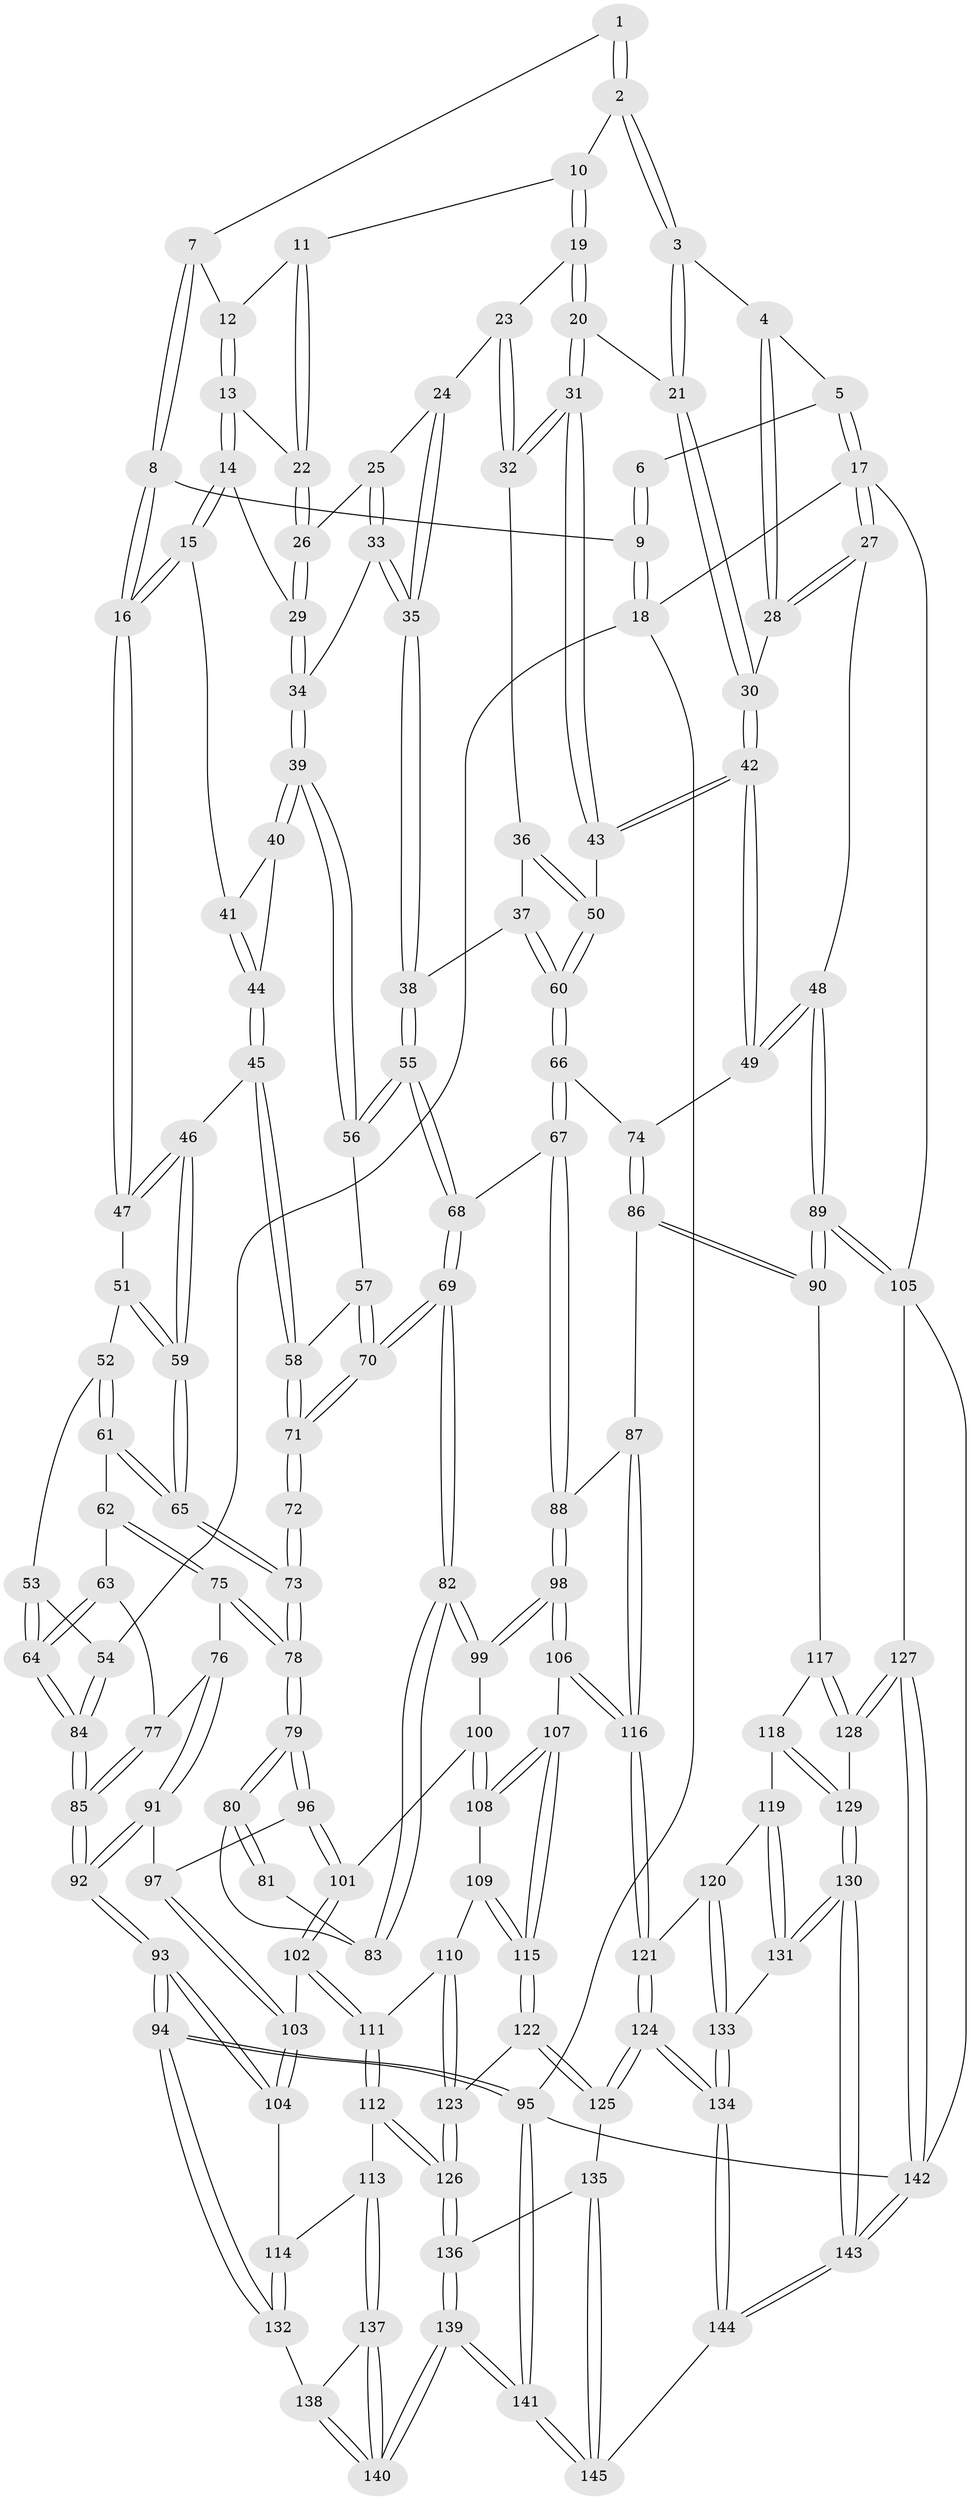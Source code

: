 // coarse degree distribution, {2: 0.09302325581395349, 3: 0.32558139534883723, 4: 0.27906976744186046, 5: 0.09302325581395349, 6: 0.06976744186046512, 1: 0.023255813953488372, 9: 0.046511627906976744, 7: 0.023255813953488372, 10: 0.046511627906976744}
// Generated by graph-tools (version 1.1) at 2025/04/03/04/25 22:04:53]
// undirected, 145 vertices, 359 edges
graph export_dot {
graph [start="1"]
  node [color=gray90,style=filled];
  1 [pos="+0.5613398835680309+0"];
  2 [pos="+0.6169044212236969+0.022194946747425053"];
  3 [pos="+0.8333076698976739+0.013772855004742039"];
  4 [pos="+0.8981158264243919+0"];
  5 [pos="+0.970714888868102+0"];
  6 [pos="+0.5613101773369692+0"];
  7 [pos="+0.4978565137298301+0.006759249761492884"];
  8 [pos="+0.29708447440774854+0.0886605698962234"];
  9 [pos="+0.18292981981241788+0"];
  10 [pos="+0.6171352179534985+0.025375970919590835"];
  11 [pos="+0.5896349843435085+0.05905815816380468"];
  12 [pos="+0.5008009472169275+0.043431956584519815"];
  13 [pos="+0.4984273829543696+0.08168488498155886"];
  14 [pos="+0.4797914285828273+0.11814352678424608"];
  15 [pos="+0.33492388541387047+0.10139005322981004"];
  16 [pos="+0.29708813527185524+0.08868924889541355"];
  17 [pos="+1+0"];
  18 [pos="+0+0"];
  19 [pos="+0.6628940812040108+0.08145456759460977"];
  20 [pos="+0.7905631935993261+0.08787027084451154"];
  21 [pos="+0.8324775062417058+0.017091877302050855"];
  22 [pos="+0.5789834617097398+0.07704435735739368"];
  23 [pos="+0.6370608458560442+0.13760907497753785"];
  24 [pos="+0.6086362782343674+0.1452881377828603"];
  25 [pos="+0.605930282201127+0.14459527344297055"];
  26 [pos="+0.5802521726737642+0.11075329611481725"];
  27 [pos="+1+0.12703983564968635"];
  28 [pos="+0.9810824879653378+0.156798393852803"];
  29 [pos="+0.4929869638961201+0.13660243249102372"];
  30 [pos="+0.9510371885573882+0.16698551508010695"];
  31 [pos="+0.7830852650237461+0.15992878172994446"];
  32 [pos="+0.6858953855571642+0.18104719679421916"];
  33 [pos="+0.5451662121723448+0.17971279080352356"];
  34 [pos="+0.5096236266742061+0.1873060154158434"];
  35 [pos="+0.6146675356845815+0.21958462984914082"];
  36 [pos="+0.6710452373217716+0.20518948869697226"];
  37 [pos="+0.6379252631208021+0.23396456880801927"];
  38 [pos="+0.6218131127031095+0.23533989205456787"];
  39 [pos="+0.502523458630307+0.2137919653917137"];
  40 [pos="+0.44322349916302306+0.21443361500666705"];
  41 [pos="+0.3766730250701617+0.14676362076393495"];
  42 [pos="+0.8826657820035031+0.2723455876709944"];
  43 [pos="+0.8097950084251866+0.2233863707244917"];
  44 [pos="+0.41436317942684964+0.23955060570842007"];
  45 [pos="+0.383899983959858+0.2705761753930946"];
  46 [pos="+0.34769638537384495+0.24927295607734917"];
  47 [pos="+0.2811305590585044+0.12412447896733046"];
  48 [pos="+1+0.37016311190792645"];
  49 [pos="+0.8993554335383499+0.3085210474163935"];
  50 [pos="+0.7313898741116158+0.27967268416496677"];
  51 [pos="+0.25506468078232647+0.1462077825206203"];
  52 [pos="+0.22500578922964462+0.16856784082478377"];
  53 [pos="+0.1776884676963631+0.16175090192083239"];
  54 [pos="+0+0"];
  55 [pos="+0.5706104885116534+0.2857176007283582"];
  56 [pos="+0.5101695731228824+0.2393721077999012"];
  57 [pos="+0.4704814369787935+0.2813731586476337"];
  58 [pos="+0.39621357513182+0.29064312763978106"];
  59 [pos="+0.2895270081243938+0.32694910382075043"];
  60 [pos="+0.7064219648511012+0.3072095408563029"];
  61 [pos="+0.18703937809891058+0.2648599269623515"];
  62 [pos="+0.16057067691980065+0.288794555037806"];
  63 [pos="+0.14646549238954754+0.2911696057361377"];
  64 [pos="+0+0.2442079495531796"];
  65 [pos="+0.286760264688242+0.33215679206382165"];
  66 [pos="+0.69680787037382+0.3391703977163193"];
  67 [pos="+0.6414709946569066+0.39813617849334393"];
  68 [pos="+0.5902554601837213+0.3927094500443119"];
  69 [pos="+0.4980048221139506+0.4466732647082076"];
  70 [pos="+0.49459935133177163+0.44249097603392645"];
  71 [pos="+0.3942681994373656+0.3595468343689109"];
  72 [pos="+0.38631907287792244+0.3610690395135429"];
  73 [pos="+0.2936916664201908+0.3629928193667019"];
  74 [pos="+0.8581015337367288+0.37649594840121675"];
  75 [pos="+0.21263025115517686+0.42236268199363547"];
  76 [pos="+0.17556065323547473+0.428484303423393"];
  77 [pos="+0.10358606081021016+0.3941607822031478"];
  78 [pos="+0.24738626534501099+0.43718064868423917"];
  79 [pos="+0.2567834907723856+0.4578813005057794"];
  80 [pos="+0.28834935344053514+0.4583978278829202"];
  81 [pos="+0.3562708473748226+0.4107737469135629"];
  82 [pos="+0.4810557092425904+0.49516681721191813"];
  83 [pos="+0.3618062993067826+0.46717831304109586"];
  84 [pos="+0+0.24042853700401942"];
  85 [pos="+0+0.4563395945820327"];
  86 [pos="+0.8217503864444867+0.5546671562190213"];
  87 [pos="+0.80323254717333+0.5525660119176461"];
  88 [pos="+0.7606360197394754+0.5306494841535982"];
  89 [pos="+1+0.5790661375341093"];
  90 [pos="+0.8488376849019744+0.5769191401364181"];
  91 [pos="+0.07957152344355074+0.5233116589898446"];
  92 [pos="+0+0.5272341906180619"];
  93 [pos="+0+0.5520767382450338"];
  94 [pos="+0+1"];
  95 [pos="+0+1"];
  96 [pos="+0.2526238596051378+0.5039336624170286"];
  97 [pos="+0.12495516664952978+0.5429267361716549"];
  98 [pos="+0.508300950886236+0.5894272173547763"];
  99 [pos="+0.48060164861330623+0.5321700181171053"];
  100 [pos="+0.3041860033155761+0.5850718475724738"];
  101 [pos="+0.2800245429948624+0.5816313283841634"];
  102 [pos="+0.26278027697013584+0.6033415980238258"];
  103 [pos="+0.18433640598708428+0.6418002009167632"];
  104 [pos="+0.1530853322091922+0.6918445753351407"];
  105 [pos="+1+0.8159995158014696"];
  106 [pos="+0.5111201663149144+0.6300915822600173"];
  107 [pos="+0.5102730036652459+0.6316075516201518"];
  108 [pos="+0.3512732408500846+0.6526793091713878"];
  109 [pos="+0.35146843942997885+0.6863275531011964"];
  110 [pos="+0.3420236572379607+0.7116039286577539"];
  111 [pos="+0.2935798624556421+0.7181411879545664"];
  112 [pos="+0.2662058520038701+0.7512814276634139"];
  113 [pos="+0.22836705929835113+0.7580269287039031"];
  114 [pos="+0.15791791151153564+0.7182197220635378"];
  115 [pos="+0.4970247992887517+0.6675117504219694"];
  116 [pos="+0.6421958219488876+0.68982285457059"];
  117 [pos="+0.8404758969356184+0.6495504661445702"];
  118 [pos="+0.789697851778955+0.7242919258047823"];
  119 [pos="+0.7819093737302786+0.7342501139207069"];
  120 [pos="+0.6914954879187531+0.7580758761093349"];
  121 [pos="+0.6561892260020791+0.7379845705519147"];
  122 [pos="+0.4831917154256408+0.7242558144829295"];
  123 [pos="+0.3697084922940245+0.7359261263082192"];
  124 [pos="+0.5349480060068574+0.870723262817833"];
  125 [pos="+0.5037839808997419+0.8517148360542728"];
  126 [pos="+0.34699561434621734+0.8363417099174736"];
  127 [pos="+0.9561437489847152+0.830827103731846"];
  128 [pos="+0.9237691192756996+0.8242052225787317"];
  129 [pos="+0.8777616390938207+0.846940455128106"];
  130 [pos="+0.8076891527751836+0.8870689194183599"];
  131 [pos="+0.7925220123912639+0.8673528675567352"];
  132 [pos="+0.10422069443816494+0.7886388313815337"];
  133 [pos="+0.7076795264200688+0.828620844562175"];
  134 [pos="+0.5714934449120905+0.9202122691127077"];
  135 [pos="+0.3958491895564255+0.8775655185103506"];
  136 [pos="+0.3630308174839801+0.8821266824453731"];
  137 [pos="+0.2252891328639396+0.7996851215406103"];
  138 [pos="+0.14747211715450267+0.8294819618130552"];
  139 [pos="+0.2486354200903195+0.990506261314102"];
  140 [pos="+0.23766301858594469+0.9565675068949648"];
  141 [pos="+0.14742133535242805+1"];
  142 [pos="+0.8320278775574149+1"];
  143 [pos="+0.7436205198103545+1"];
  144 [pos="+0.6582805234428023+1"];
  145 [pos="+0.5136132601486556+1"];
  1 -- 2;
  1 -- 2;
  1 -- 7;
  2 -- 3;
  2 -- 3;
  2 -- 10;
  3 -- 4;
  3 -- 21;
  3 -- 21;
  4 -- 5;
  4 -- 28;
  4 -- 28;
  5 -- 6;
  5 -- 17;
  5 -- 17;
  6 -- 9;
  6 -- 9;
  7 -- 8;
  7 -- 8;
  7 -- 12;
  8 -- 9;
  8 -- 16;
  8 -- 16;
  9 -- 18;
  9 -- 18;
  10 -- 11;
  10 -- 19;
  10 -- 19;
  11 -- 12;
  11 -- 22;
  11 -- 22;
  12 -- 13;
  12 -- 13;
  13 -- 14;
  13 -- 14;
  13 -- 22;
  14 -- 15;
  14 -- 15;
  14 -- 29;
  15 -- 16;
  15 -- 16;
  15 -- 41;
  16 -- 47;
  16 -- 47;
  17 -- 18;
  17 -- 27;
  17 -- 27;
  17 -- 105;
  18 -- 54;
  18 -- 95;
  19 -- 20;
  19 -- 20;
  19 -- 23;
  20 -- 21;
  20 -- 31;
  20 -- 31;
  21 -- 30;
  21 -- 30;
  22 -- 26;
  22 -- 26;
  23 -- 24;
  23 -- 32;
  23 -- 32;
  24 -- 25;
  24 -- 35;
  24 -- 35;
  25 -- 26;
  25 -- 33;
  25 -- 33;
  26 -- 29;
  26 -- 29;
  27 -- 28;
  27 -- 28;
  27 -- 48;
  28 -- 30;
  29 -- 34;
  29 -- 34;
  30 -- 42;
  30 -- 42;
  31 -- 32;
  31 -- 32;
  31 -- 43;
  31 -- 43;
  32 -- 36;
  33 -- 34;
  33 -- 35;
  33 -- 35;
  34 -- 39;
  34 -- 39;
  35 -- 38;
  35 -- 38;
  36 -- 37;
  36 -- 50;
  36 -- 50;
  37 -- 38;
  37 -- 60;
  37 -- 60;
  38 -- 55;
  38 -- 55;
  39 -- 40;
  39 -- 40;
  39 -- 56;
  39 -- 56;
  40 -- 41;
  40 -- 44;
  41 -- 44;
  41 -- 44;
  42 -- 43;
  42 -- 43;
  42 -- 49;
  42 -- 49;
  43 -- 50;
  44 -- 45;
  44 -- 45;
  45 -- 46;
  45 -- 58;
  45 -- 58;
  46 -- 47;
  46 -- 47;
  46 -- 59;
  46 -- 59;
  47 -- 51;
  48 -- 49;
  48 -- 49;
  48 -- 89;
  48 -- 89;
  49 -- 74;
  50 -- 60;
  50 -- 60;
  51 -- 52;
  51 -- 59;
  51 -- 59;
  52 -- 53;
  52 -- 61;
  52 -- 61;
  53 -- 54;
  53 -- 64;
  53 -- 64;
  54 -- 84;
  54 -- 84;
  55 -- 56;
  55 -- 56;
  55 -- 68;
  55 -- 68;
  56 -- 57;
  57 -- 58;
  57 -- 70;
  57 -- 70;
  58 -- 71;
  58 -- 71;
  59 -- 65;
  59 -- 65;
  60 -- 66;
  60 -- 66;
  61 -- 62;
  61 -- 65;
  61 -- 65;
  62 -- 63;
  62 -- 75;
  62 -- 75;
  63 -- 64;
  63 -- 64;
  63 -- 77;
  64 -- 84;
  64 -- 84;
  65 -- 73;
  65 -- 73;
  66 -- 67;
  66 -- 67;
  66 -- 74;
  67 -- 68;
  67 -- 88;
  67 -- 88;
  68 -- 69;
  68 -- 69;
  69 -- 70;
  69 -- 70;
  69 -- 82;
  69 -- 82;
  70 -- 71;
  70 -- 71;
  71 -- 72;
  71 -- 72;
  72 -- 73;
  72 -- 73;
  73 -- 78;
  73 -- 78;
  74 -- 86;
  74 -- 86;
  75 -- 76;
  75 -- 78;
  75 -- 78;
  76 -- 77;
  76 -- 91;
  76 -- 91;
  77 -- 85;
  77 -- 85;
  78 -- 79;
  78 -- 79;
  79 -- 80;
  79 -- 80;
  79 -- 96;
  79 -- 96;
  80 -- 81;
  80 -- 81;
  80 -- 83;
  81 -- 83;
  82 -- 83;
  82 -- 83;
  82 -- 99;
  82 -- 99;
  84 -- 85;
  84 -- 85;
  85 -- 92;
  85 -- 92;
  86 -- 87;
  86 -- 90;
  86 -- 90;
  87 -- 88;
  87 -- 116;
  87 -- 116;
  88 -- 98;
  88 -- 98;
  89 -- 90;
  89 -- 90;
  89 -- 105;
  89 -- 105;
  90 -- 117;
  91 -- 92;
  91 -- 92;
  91 -- 97;
  92 -- 93;
  92 -- 93;
  93 -- 94;
  93 -- 94;
  93 -- 104;
  93 -- 104;
  94 -- 95;
  94 -- 95;
  94 -- 132;
  94 -- 132;
  95 -- 141;
  95 -- 141;
  95 -- 142;
  96 -- 97;
  96 -- 101;
  96 -- 101;
  97 -- 103;
  97 -- 103;
  98 -- 99;
  98 -- 99;
  98 -- 106;
  98 -- 106;
  99 -- 100;
  100 -- 101;
  100 -- 108;
  100 -- 108;
  101 -- 102;
  101 -- 102;
  102 -- 103;
  102 -- 111;
  102 -- 111;
  103 -- 104;
  103 -- 104;
  104 -- 114;
  105 -- 127;
  105 -- 142;
  106 -- 107;
  106 -- 116;
  106 -- 116;
  107 -- 108;
  107 -- 108;
  107 -- 115;
  107 -- 115;
  108 -- 109;
  109 -- 110;
  109 -- 115;
  109 -- 115;
  110 -- 111;
  110 -- 123;
  110 -- 123;
  111 -- 112;
  111 -- 112;
  112 -- 113;
  112 -- 126;
  112 -- 126;
  113 -- 114;
  113 -- 137;
  113 -- 137;
  114 -- 132;
  114 -- 132;
  115 -- 122;
  115 -- 122;
  116 -- 121;
  116 -- 121;
  117 -- 118;
  117 -- 128;
  117 -- 128;
  118 -- 119;
  118 -- 129;
  118 -- 129;
  119 -- 120;
  119 -- 131;
  119 -- 131;
  120 -- 121;
  120 -- 133;
  120 -- 133;
  121 -- 124;
  121 -- 124;
  122 -- 123;
  122 -- 125;
  122 -- 125;
  123 -- 126;
  123 -- 126;
  124 -- 125;
  124 -- 125;
  124 -- 134;
  124 -- 134;
  125 -- 135;
  126 -- 136;
  126 -- 136;
  127 -- 128;
  127 -- 128;
  127 -- 142;
  127 -- 142;
  128 -- 129;
  129 -- 130;
  129 -- 130;
  130 -- 131;
  130 -- 131;
  130 -- 143;
  130 -- 143;
  131 -- 133;
  132 -- 138;
  133 -- 134;
  133 -- 134;
  134 -- 144;
  134 -- 144;
  135 -- 136;
  135 -- 145;
  135 -- 145;
  136 -- 139;
  136 -- 139;
  137 -- 138;
  137 -- 140;
  137 -- 140;
  138 -- 140;
  138 -- 140;
  139 -- 140;
  139 -- 140;
  139 -- 141;
  139 -- 141;
  141 -- 145;
  141 -- 145;
  142 -- 143;
  142 -- 143;
  143 -- 144;
  143 -- 144;
  144 -- 145;
}
